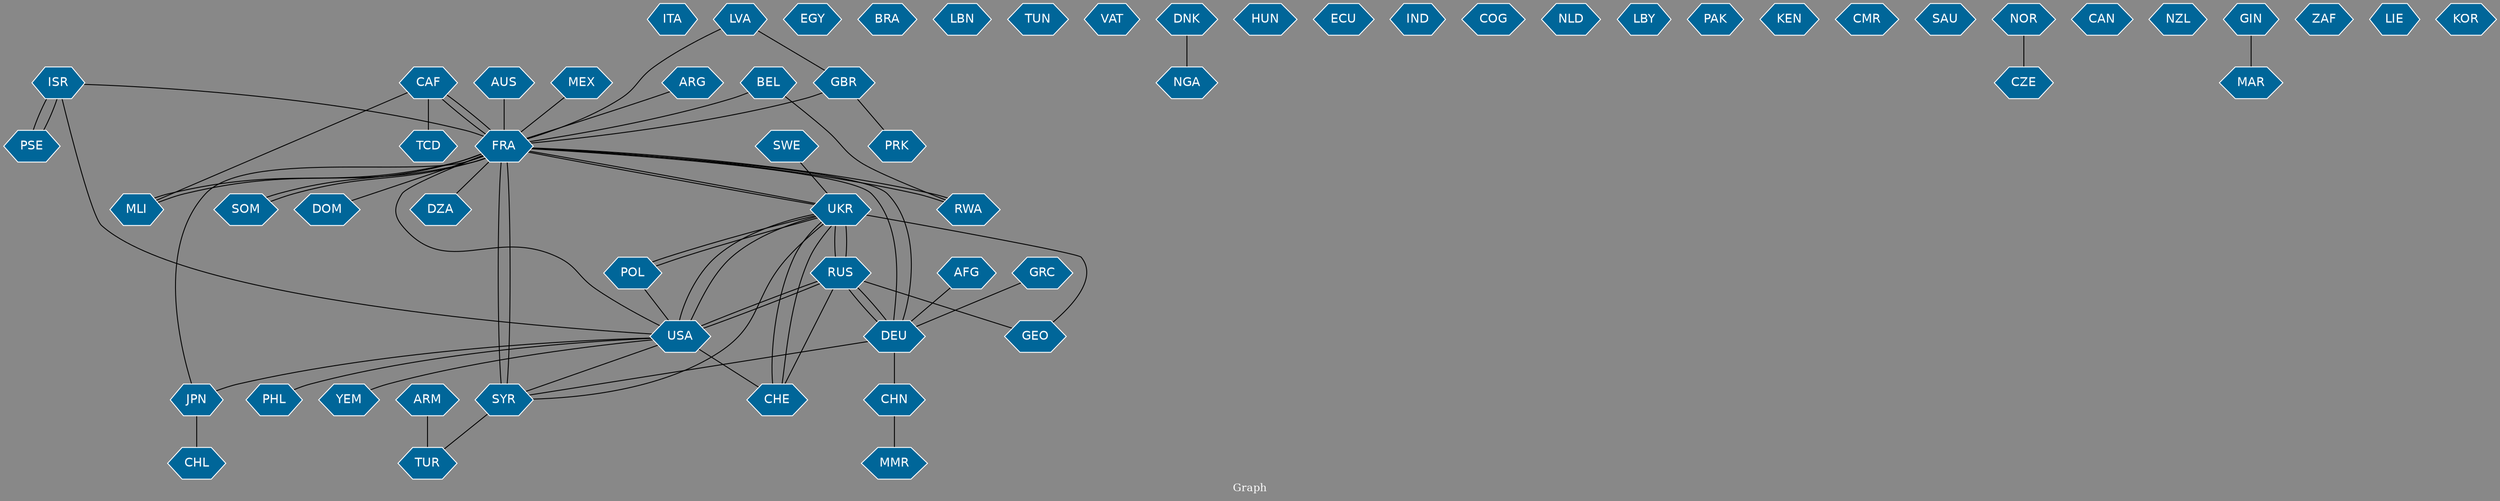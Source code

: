 // Countries together in item graph
graph {
	graph [bgcolor="#888888" fontcolor=white fontsize=12 label="Graph" outputorder=edgesfirst overlap=prism]
	node [color=white fillcolor="#006699" fontcolor=white fontname=Helvetica shape=hexagon style=filled]
	edge [arrowhead=open color=black fontcolor=white fontname=Courier fontsize=12]
		ITA [label=ITA]
		CAF [label=CAF]
		TCD [label=TCD]
		EGY [label=EGY]
		BRA [label=BRA]
		UKR [label=UKR]
		RUS [label=RUS]
		LBN [label=LBN]
		SYR [label=SYR]
		FRA [label=FRA]
		DZA [label=DZA]
		TUN [label=TUN]
		VAT [label=VAT]
		USA [label=USA]
		NGA [label=NGA]
		DEU [label=DEU]
		HUN [label=HUN]
		PSE [label=PSE]
		ISR [label=ISR]
		ECU [label=ECU]
		JPN [label=JPN]
		CHL [label=CHL]
		DNK [label=DNK]
		IND [label=IND]
		PHL [label=PHL]
		COG [label=COG]
		NLD [label=NLD]
		LBY [label=LBY]
		GRC [label=GRC]
		AUS [label=AUS]
		MEX [label=MEX]
		GBR [label=GBR]
		RWA [label=RWA]
		MLI [label=MLI]
		ARG [label=ARG]
		PAK [label=PAK]
		YEM [label=YEM]
		CHE [label=CHE]
		CHN [label=CHN]
		KEN [label=KEN]
		ARM [label=ARM]
		TUR [label=TUR]
		POL [label=POL]
		LVA [label=LVA]
		AFG [label=AFG]
		CMR [label=CMR]
		SOM [label=SOM]
		SAU [label=SAU]
		NOR [label=NOR]
		CAN [label=CAN]
		NZL [label=NZL]
		BEL [label=BEL]
		DOM [label=DOM]
		GEO [label=GEO]
		GIN [label=GIN]
		PRK [label=PRK]
		CZE [label=CZE]
		SWE [label=SWE]
		MMR [label=MMR]
		MAR [label=MAR]
		ZAF [label=ZAF]
		LIE [label=LIE]
		KOR [label=KOR]
			FRA -- JPN [weight=1]
			FRA -- USA [weight=2]
			DEU -- FRA [weight=1]
			ISR -- PSE [weight=2]
			SYR -- TUR [weight=1]
			UKR -- RUS [weight=30]
			MLI -- FRA [weight=1]
			DEU -- CHN [weight=1]
			CAF -- MLI [weight=1]
			CAF -- FRA [weight=1]
			USA -- JPN [weight=1]
			CAF -- TCD [weight=1]
			USA -- CHE [weight=2]
			FRA -- DOM [weight=1]
			ISR -- FRA [weight=2]
			USA -- YEM [weight=1]
			JPN -- CHL [weight=1]
			RUS -- CHE [weight=3]
			ARM -- TUR [weight=2]
			UKR -- CHE [weight=3]
			UKR -- FRA [weight=1]
			FRA -- DZA [weight=3]
			CHN -- MMR [weight=1]
			FRA -- SOM [weight=2]
			DEU -- RUS [weight=1]
			MEX -- FRA [weight=1]
			USA -- SYR [weight=1]
			GIN -- MAR [weight=1]
			BEL -- RWA [weight=1]
			FRA -- SYR [weight=5]
			UKR -- SYR [weight=1]
			RWA -- FRA [weight=6]
			FRA -- UKR [weight=1]
			FRA -- CAF [weight=4]
			USA -- PHL [weight=2]
			AUS -- FRA [weight=1]
			LVA -- GBR [weight=1]
			RUS -- USA [weight=1]
			CHE -- UKR [weight=1]
			ARG -- FRA [weight=1]
			UKR -- USA [weight=10]
			RUS -- UKR [weight=23]
			USA -- RUS [weight=6]
			BEL -- FRA [weight=1]
			NOR -- CZE [weight=1]
			PSE -- ISR [weight=1]
			GEO -- UKR [weight=1]
			ISR -- USA [weight=1]
			GRC -- DEU [weight=1]
			RUS -- GEO [weight=1]
			SYR -- FRA [weight=7]
			POL -- UKR [weight=1]
			SWE -- UKR [weight=1]
			DNK -- NGA [weight=1]
			RUS -- DEU [weight=1]
			LVA -- FRA [weight=1]
			FRA -- MLI [weight=1]
			FRA -- RWA [weight=1]
			DEU -- SYR [weight=2]
			FRA -- DEU [weight=1]
			POL -- USA [weight=2]
			SOM -- FRA [weight=1]
			USA -- UKR [weight=6]
			GBR -- FRA [weight=2]
			UKR -- POL [weight=1]
			GBR -- PRK [weight=1]
			AFG -- DEU [weight=1]
}